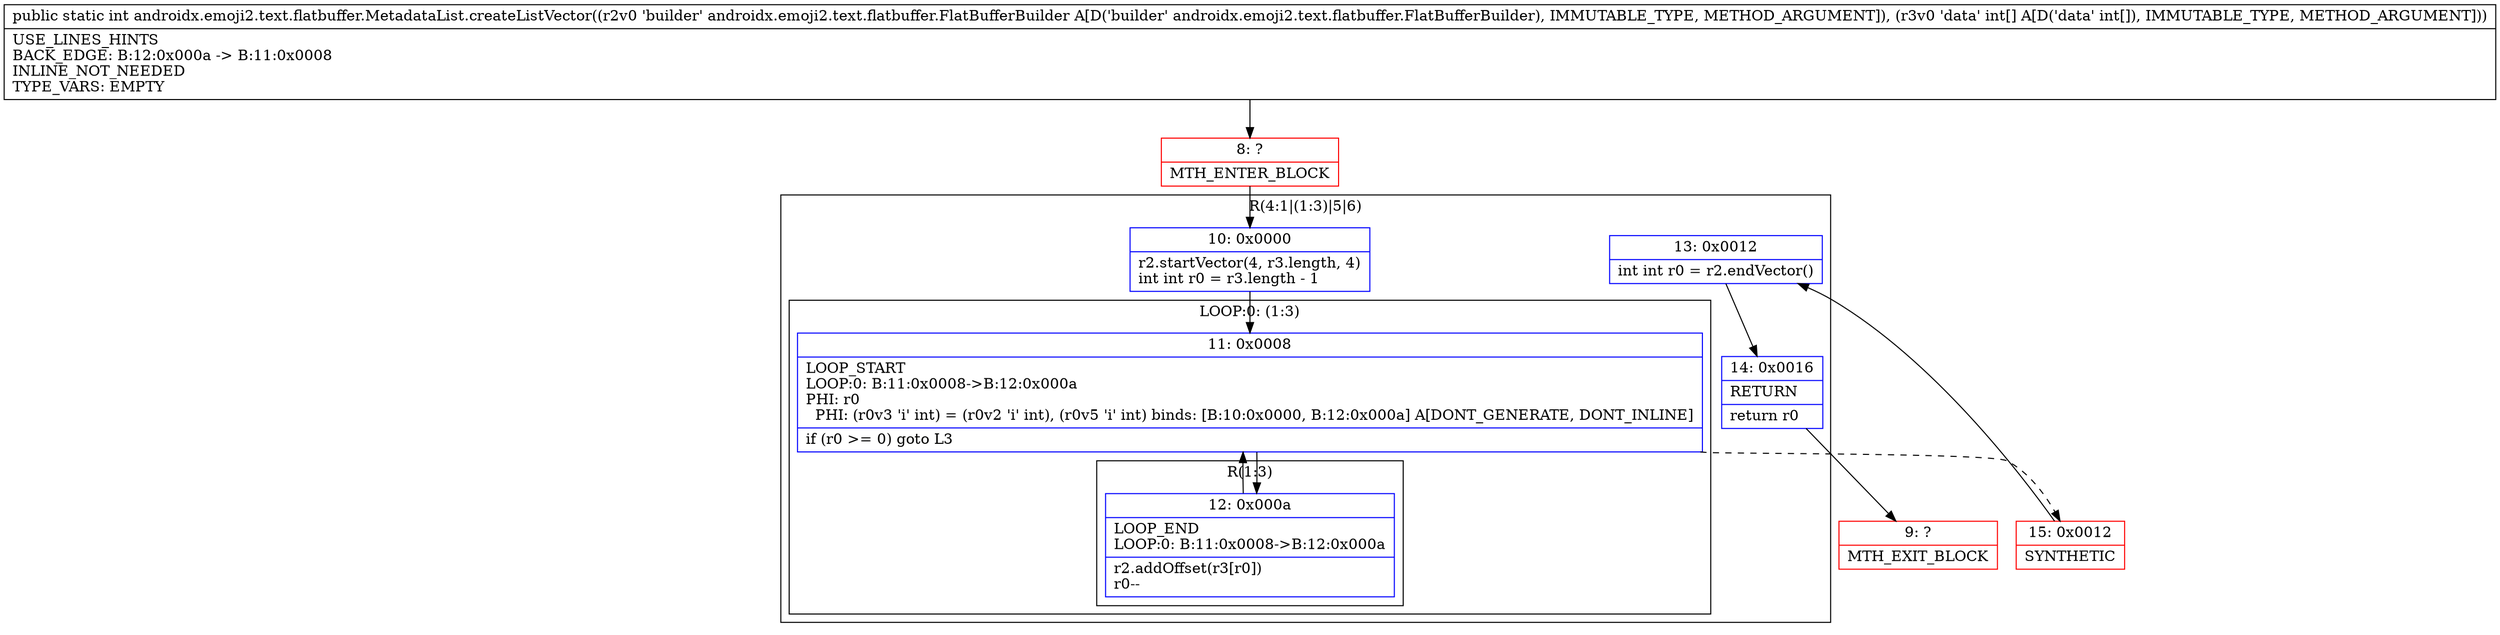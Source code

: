 digraph "CFG forandroidx.emoji2.text.flatbuffer.MetadataList.createListVector(Landroidx\/emoji2\/text\/flatbuffer\/FlatBufferBuilder;[I)I" {
subgraph cluster_Region_235808228 {
label = "R(4:1|(1:3)|5|6)";
node [shape=record,color=blue];
Node_10 [shape=record,label="{10\:\ 0x0000|r2.startVector(4, r3.length, 4)\lint int r0 = r3.length \- 1\l}"];
subgraph cluster_LoopRegion_1617966885 {
label = "LOOP:0: (1:3)";
node [shape=record,color=blue];
Node_11 [shape=record,label="{11\:\ 0x0008|LOOP_START\lLOOP:0: B:11:0x0008\-\>B:12:0x000a\lPHI: r0 \l  PHI: (r0v3 'i' int) = (r0v2 'i' int), (r0v5 'i' int) binds: [B:10:0x0000, B:12:0x000a] A[DONT_GENERATE, DONT_INLINE]\l|if (r0 \>= 0) goto L3\l}"];
subgraph cluster_Region_902711777 {
label = "R(1:3)";
node [shape=record,color=blue];
Node_12 [shape=record,label="{12\:\ 0x000a|LOOP_END\lLOOP:0: B:11:0x0008\-\>B:12:0x000a\l|r2.addOffset(r3[r0])\lr0\-\-\l}"];
}
}
Node_13 [shape=record,label="{13\:\ 0x0012|int int r0 = r2.endVector()\l}"];
Node_14 [shape=record,label="{14\:\ 0x0016|RETURN\l|return r0\l}"];
}
Node_8 [shape=record,color=red,label="{8\:\ ?|MTH_ENTER_BLOCK\l}"];
Node_15 [shape=record,color=red,label="{15\:\ 0x0012|SYNTHETIC\l}"];
Node_9 [shape=record,color=red,label="{9\:\ ?|MTH_EXIT_BLOCK\l}"];
MethodNode[shape=record,label="{public static int androidx.emoji2.text.flatbuffer.MetadataList.createListVector((r2v0 'builder' androidx.emoji2.text.flatbuffer.FlatBufferBuilder A[D('builder' androidx.emoji2.text.flatbuffer.FlatBufferBuilder), IMMUTABLE_TYPE, METHOD_ARGUMENT]), (r3v0 'data' int[] A[D('data' int[]), IMMUTABLE_TYPE, METHOD_ARGUMENT]))  | USE_LINES_HINTS\lBACK_EDGE: B:12:0x000a \-\> B:11:0x0008\lINLINE_NOT_NEEDED\lTYPE_VARS: EMPTY\l}"];
MethodNode -> Node_8;Node_10 -> Node_11;
Node_11 -> Node_12;
Node_11 -> Node_15[style=dashed];
Node_12 -> Node_11;
Node_13 -> Node_14;
Node_14 -> Node_9;
Node_8 -> Node_10;
Node_15 -> Node_13;
}

